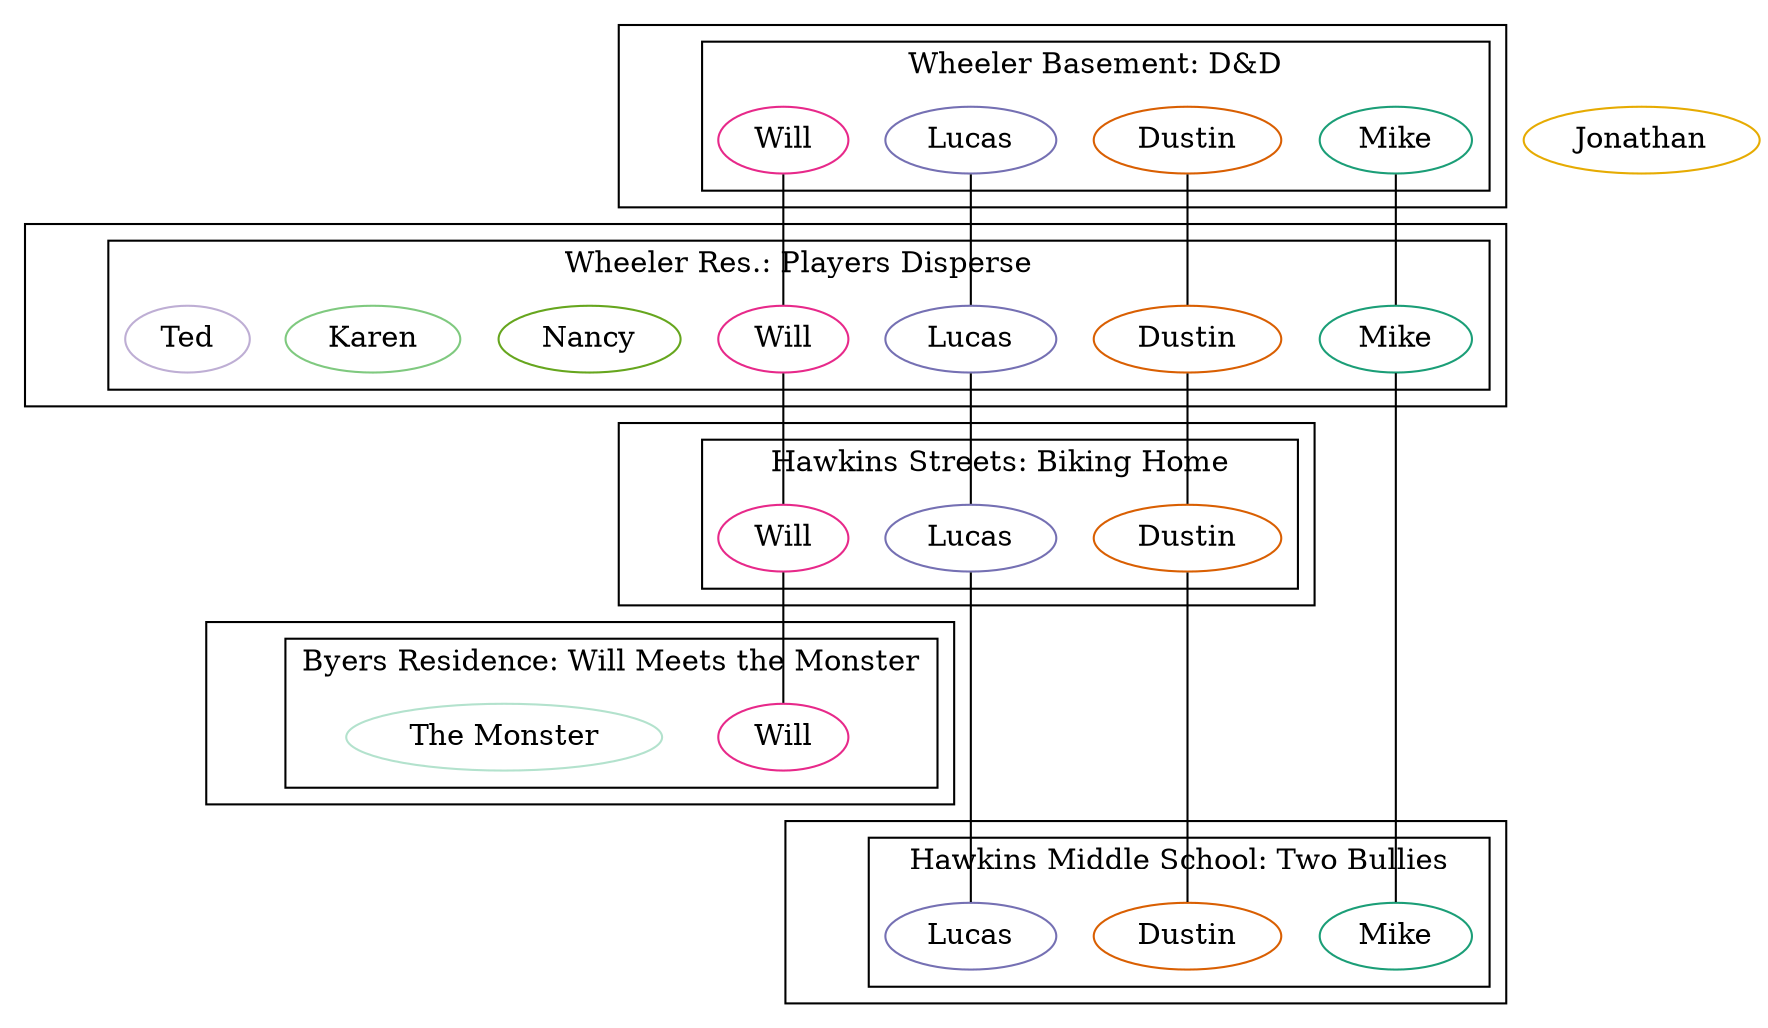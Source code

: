 // Compile with:
//$ dot -Tsvg season_1_chapter_1.dot -o season_1_chapter_1.svg
digraph G{
    graph [center=1 rankdir=TB]
    edge [dir=none]
    node [width=0.3 height=0.3 /*label=""*/]

	{ node [style="invis", label=""]
	  edge [style="invis"]
		epoch_1 -> epoch_2
		epoch_2 -> epoch_3
		epoch_3 -> epoch_4
		epoch_4 -> epoch_5
	}

    { node [colorscheme="dark28"]
        { node [color=1 label="Mike"]
        Mike_1
        Mike_2
        Mike_5
        }
        { node [color=2 label="Dustin"]
        Dustin_1
        Dustin_2
        Dustin_3
        Dustin_5
        }
        { node [color=3 label="Lucas"]
        Luke_1
        Luke_2
        Luke_3
        Luke_5
        }
        { node [color=4 label="Will"]
        Will_1
        Will_2
        Will_3
        Will_4
        }
        { node [color=5 label="Nancy"]
        Nancy_2
        }
        { node [color=6 label="Jonathan"]
        Jonathan_1
        }
    }

    { node [colorscheme="accent8"]
        { node [color=1 label="Karen"]
        Karen_2
        }
        { node [color=2 label="Ted"]
        Ted_2
        }
    }
    
    { node [colorscheme="pastel28"]
        { node [color=1 label="The Monster"]
        Monster_4
        }
    }

	subgraph cluster_g_epoch_1 {
		epoch_1

		subgraph cluster_1 {
			label="Wheeler Basement: D&D"
			Mike_1
			Dustin_1
			Luke_1
			Will_1
		}
	}

    Mike_1 -> Mike_2
    Dustin_1 -> Dustin_2
    Luke_1 -> Luke_2
    Will_1 -> Will_2

	subgraph cluster_g_epoch_2 {
		epoch_2

		subgraph cluster_2 {
			label="Wheeler Res.: Players Disperse"
			Mike_2
			Dustin_2
			Luke_2
			Will_2
			Karen_2
			Ted_2
			Nancy_2
		}
	}

    Luke_2 -> Luke_3
    Dustin_2 -> Dustin_3
    Will_2 -> Will_3

	subgraph cluster_g_epoch_3 {
		epoch_3

		subgraph cluster_3 {
			label="Hawkins Streets: Biking Home"
			Luke_3
			Dustin_3
			Will_3
		}
	}

    Will_3 -> Will_4

	subgraph cluster_g_epoch_4 {
		epoch_4

		subgraph cluster_4 {
			label="Byers Residence: Will Meets the Monster"
			Will_4
			Monster_4
		}
	}

    Mike_2 -> Mike_5
    Luke_3 -> Luke_5
    Dustin_3 -> Dustin_5

	subgraph cluster_g_epoch_5 {
		epoch_5

		subgraph cluster_5 {
			label="Hawkins Middle School: Two Bullies"
			Mike_5
			Luke_5
			Dustin_5
		}
	}

}
